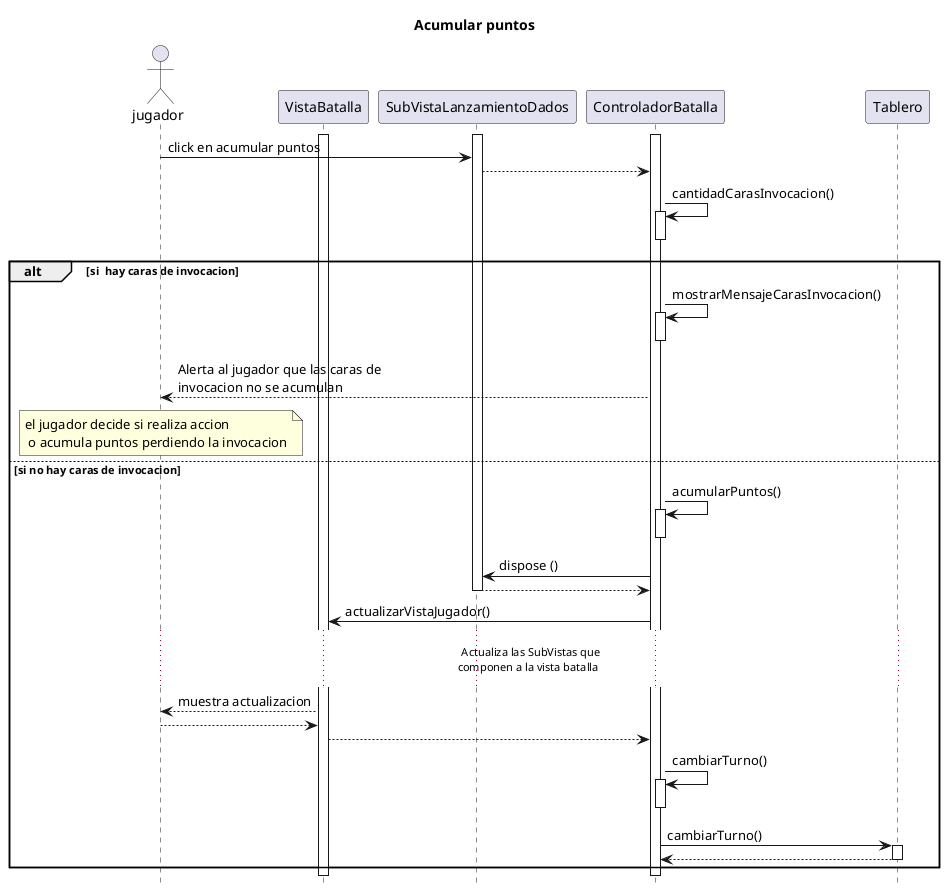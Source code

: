 @startuml
hide footbox

title Acumular puntos
actor jugador as j

participant VistaBatalla as visB
participant SubVistaLanzamientoDados as visLan
participant ControladorBatalla as contB
participant Tablero

activate visB
activate contB
activate visLan

j -> visLan: click en acumular puntos
visLan --> contB
contB -> contB:cantidadCarasInvocacion()
activate contB
deactivate contB

alt si  hay caras de invocacion
contB -> contB:mostrarMensajeCarasInvocacion()
activate contB
deactivate contB
contB --> j:Alerta al jugador que las caras de\ninvocacion no se acumulan
note over j : el jugador decide si realiza accion\n o acumula puntos perdiendo la invocacion
else si no hay caras de invocacion 

contB -> contB :acumularPuntos()
activate contB
deactivate contB

contB -> visLan:dispose ()
visLan --> contB
deactivate visLan
contB -> visB:actualizarVistaJugador()

... Actualiza las SubVistas que\ncomponen a la vista batalla ...

visB --> j:muestra actualizacion
j --> visB
visB --> contB
contB -> contB :cambiarTurno()
activate contB
deactivate contB
contB -> Tablero: cambiarTurno()
activate Tablero
Tablero --> contB
deactivate Tablero

end alt


@enduml
